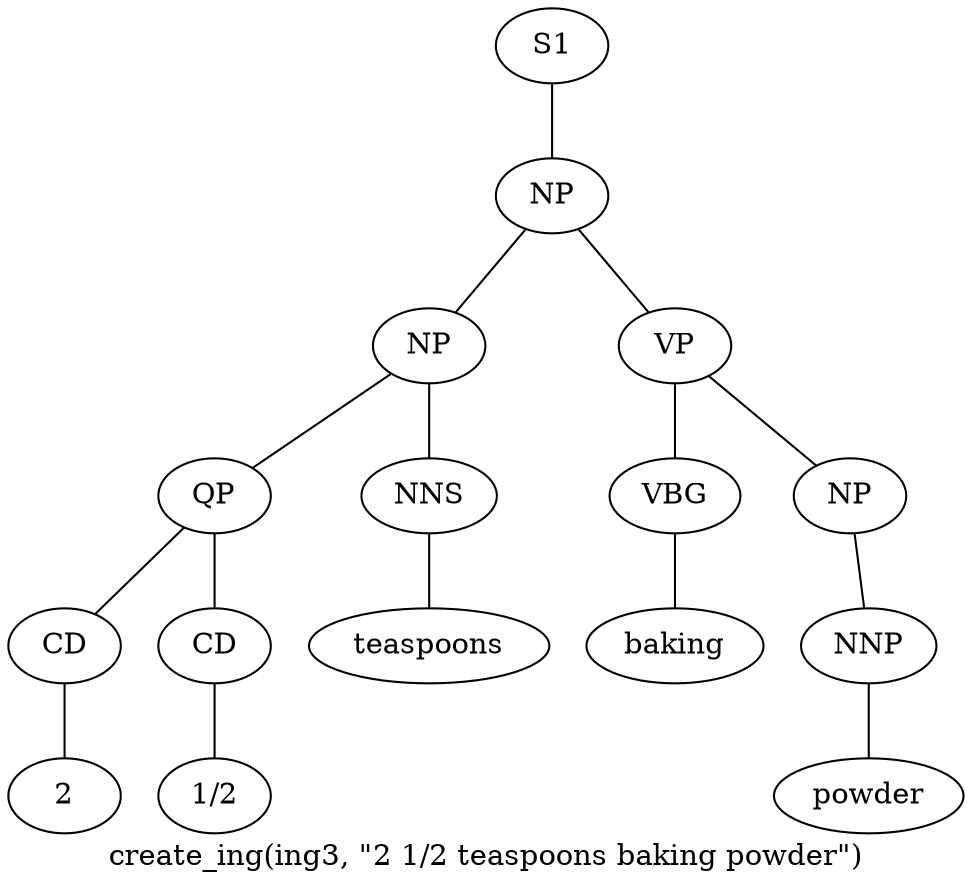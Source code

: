 graph SyntaxGraph {
	label = "create_ing(ing3, \"2 1/2 teaspoons baking powder\")";
	Node0 [label="S1"];
	Node1 [label="NP"];
	Node2 [label="NP"];
	Node3 [label="QP"];
	Node4 [label="CD"];
	Node5 [label="2"];
	Node6 [label="CD"];
	Node7 [label="1/2"];
	Node8 [label="NNS"];
	Node9 [label="teaspoons"];
	Node10 [label="VP"];
	Node11 [label="VBG"];
	Node12 [label="baking"];
	Node13 [label="NP"];
	Node14 [label="NNP"];
	Node15 [label="powder"];

	Node0 -- Node1;
	Node1 -- Node2;
	Node1 -- Node10;
	Node2 -- Node3;
	Node2 -- Node8;
	Node3 -- Node4;
	Node3 -- Node6;
	Node4 -- Node5;
	Node6 -- Node7;
	Node8 -- Node9;
	Node10 -- Node11;
	Node10 -- Node13;
	Node11 -- Node12;
	Node13 -- Node14;
	Node14 -- Node15;
}